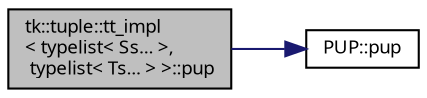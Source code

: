 digraph "tk::tuple::tt_impl&lt; typelist&lt; Ss... &gt;, typelist&lt; Ts... &gt; &gt;::pup"
{
 // INTERACTIVE_SVG=YES
  bgcolor="transparent";
  edge [fontname="sans-serif",fontsize="9",labelfontname="sans-serif",labelfontsize="9"];
  node [fontname="sans-serif",fontsize="9",shape=record];
  rankdir="LR";
  Node1 [label="tk::tuple::tt_impl\l\< typelist\< Ss... \>,\l typelist\< Ts... \> \>::pup",height=0.2,width=0.4,color="black", fillcolor="grey75", style="filled", fontcolor="black"];
  Node1 -> Node2 [color="midnightblue",fontsize="9",style="solid",fontname="sans-serif"];
  Node2 [label="PUP::pup",height=0.2,width=0.4,color="black",URL="$namespace_p_u_p.html#aa494dd0331773529acf90e7f40658c63",tooltip="Pack/Unpack enum class. "];
}
